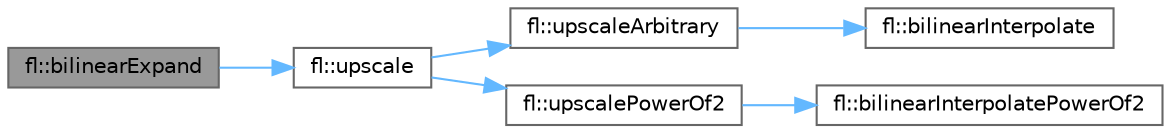 digraph "fl::bilinearExpand"
{
 // INTERACTIVE_SVG=YES
 // LATEX_PDF_SIZE
  bgcolor="transparent";
  edge [fontname=Helvetica,fontsize=10,labelfontname=Helvetica,labelfontsize=10];
  node [fontname=Helvetica,fontsize=10,shape=box,height=0.2,width=0.4];
  rankdir="LR";
  Node1 [id="Node000001",label="fl::bilinearExpand",height=0.2,width=0.4,color="gray40", fillcolor="grey60", style="filled", fontcolor="black",tooltip=" "];
  Node1 -> Node2 [id="edge1_Node000001_Node000002",color="steelblue1",style="solid",tooltip=" "];
  Node2 [id="Node000002",label="fl::upscale",height=0.2,width=0.4,color="grey40", fillcolor="white", style="filled",URL="$d4/d36/namespacefl_a111ba754b48942237db55be314bf5a23.html#a111ba754b48942237db55be314bf5a23",tooltip=" "];
  Node2 -> Node3 [id="edge2_Node000002_Node000003",color="steelblue1",style="solid",tooltip=" "];
  Node3 [id="Node000003",label="fl::upscaleArbitrary",height=0.2,width=0.4,color="grey40", fillcolor="white", style="filled",URL="$d4/d36/namespacefl_a24f105d99ab32936dacbf815c54f320c.html#a24f105d99ab32936dacbf815c54f320c",tooltip="Performs bilinear interpolation for upscaling an image."];
  Node3 -> Node4 [id="edge3_Node000003_Node000004",color="steelblue1",style="solid",tooltip=" "];
  Node4 [id="Node000004",label="fl::bilinearInterpolate",height=0.2,width=0.4,color="grey40", fillcolor="white", style="filled",URL="$d4/d36/namespacefl_a2e4fe67035df871b23df6b907ca338c8.html#a2e4fe67035df871b23df6b907ca338c8",tooltip=" "];
  Node2 -> Node5 [id="edge4_Node000002_Node000005",color="steelblue1",style="solid",tooltip=" "];
  Node5 [id="Node000005",label="fl::upscalePowerOf2",height=0.2,width=0.4,color="grey40", fillcolor="white", style="filled",URL="$d4/d36/namespacefl_a7a1dd8c713699196f2b8b2b55be5a005.html#a7a1dd8c713699196f2b8b2b55be5a005",tooltip="Performs bilinear interpolation for upscaling an image."];
  Node5 -> Node6 [id="edge5_Node000005_Node000006",color="steelblue1",style="solid",tooltip=" "];
  Node6 [id="Node000006",label="fl::bilinearInterpolatePowerOf2",height=0.2,width=0.4,color="grey40", fillcolor="white", style="filled",URL="$d4/d36/namespacefl_a31d30c7ed12b05422e7aa7f03c25fb07.html#a31d30c7ed12b05422e7aa7f03c25fb07",tooltip=" "];
}
